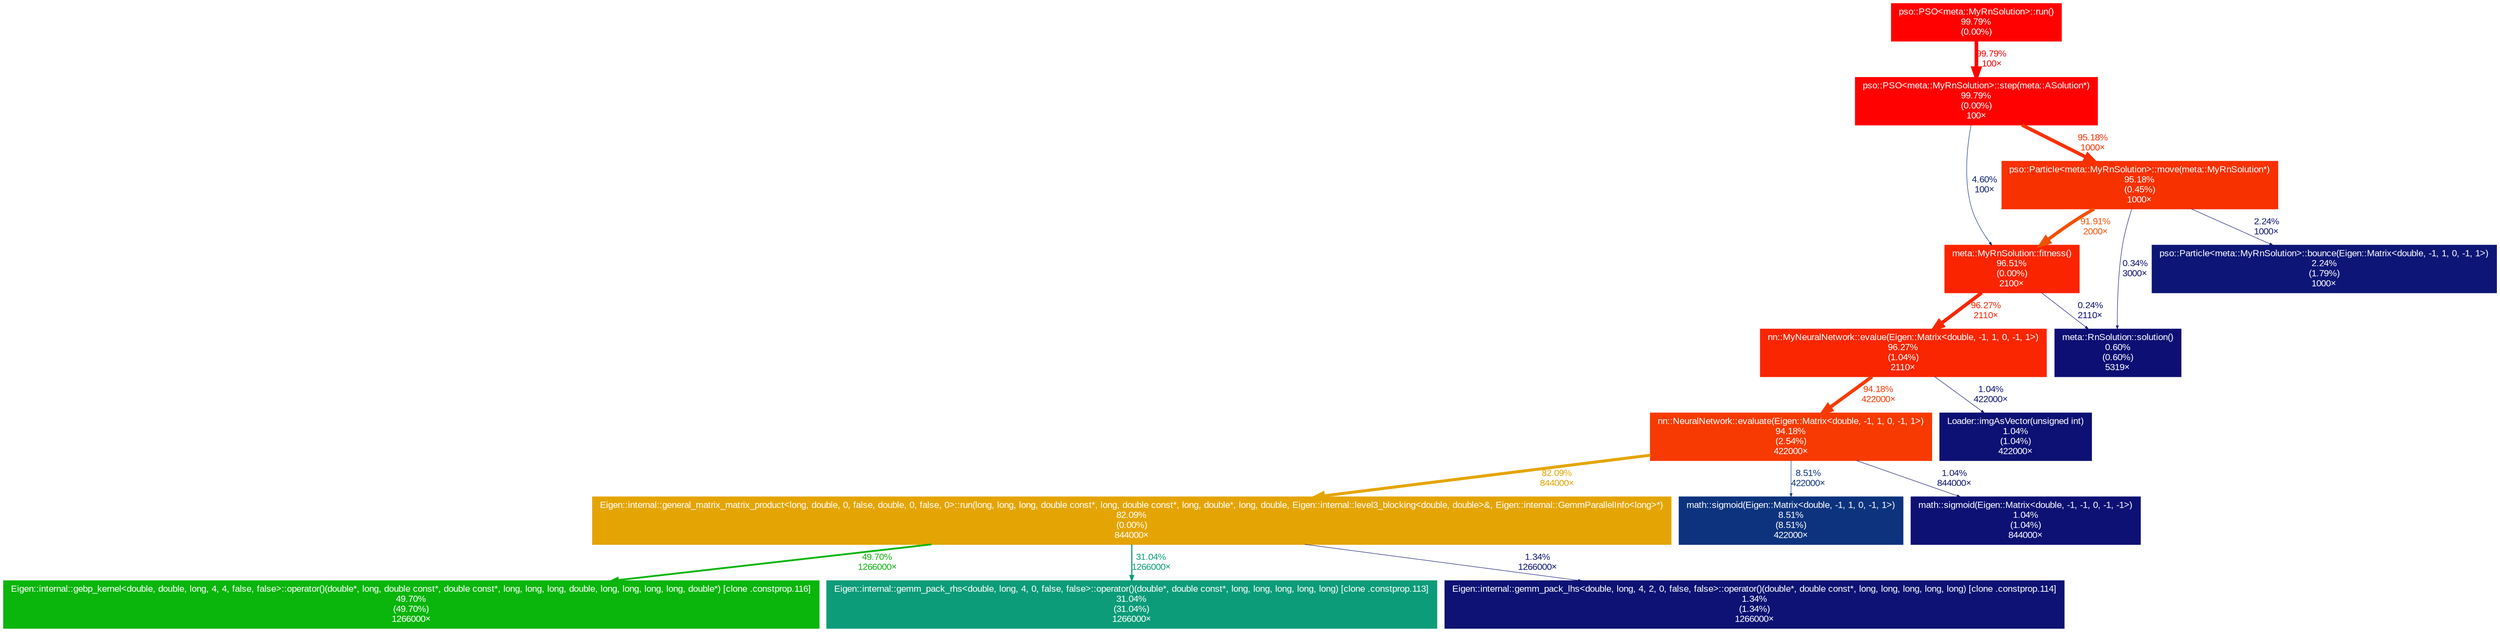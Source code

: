 digraph {
	graph [fontname=Arial, nodesep=0.125, ranksep=0.25];
	node [fontcolor=white, fontname=Arial, height=0, shape=box, style=filled, width=0];
	edge [fontname=Arial];
	1 [color="#ff0200", fontcolor="#ffffff", fontsize="10.00", label="pso::PSO<meta::MyRnSolution>::run()\n99.79%\n(0.00%)"];
	1 -> 2 [arrowsize="1.00", color="#ff0200", fontcolor="#ff0200", fontsize="10.00", label="99.79%\n100×", labeldistance="3.99", penwidth="3.99"];
	2 [color="#ff0200", fontcolor="#ffffff", fontsize="10.00", label="pso::PSO<meta::MyRnSolution>::step(meta::ASolution*)\n99.79%\n(0.00%)\n100×"];
	2 -> 3 [arrowsize="0.35", color="#0d2179", fontcolor="#0d2179", fontsize="10.00", label="4.60%\n100×", labeldistance="0.50", penwidth="0.50"];
	2 -> 5 [arrowsize="0.98", color="#f83101", fontcolor="#f83101", fontsize="10.00", label="95.18%\n1000×", labeldistance="3.81", penwidth="3.81"];
	3 [color="#fa2401", fontcolor="#ffffff", fontsize="10.00", label="meta::MyRnSolution::fitness()\n96.51%\n(0.00%)\n2100×"];
	3 -> 4 [arrowsize="0.98", color="#f92601", fontcolor="#f92601", fontsize="10.00", label="96.27%\n2110×", labeldistance="3.85", penwidth="3.85"];
	3 -> 15 [arrowsize="0.35", color="#0d0e73", fontcolor="#0d0e73", fontsize="10.00", label="0.24%\n2110×", labeldistance="0.50", penwidth="0.50"];
	4 [color="#f92601", fontcolor="#ffffff", fontsize="10.00", label="nn::MyNeuralNetwork::evalue(Eigen::Matrix<double, -1, 1, 0, -1, 1>)\n96.27%\n(1.04%)\n2110×"];
	4 -> 6 [arrowsize="0.97", color="#f63a01", fontcolor="#f63a01", fontsize="10.00", label="94.18%\n422000×", labeldistance="3.77", penwidth="3.77"];
	4 -> 14 [arrowsize="0.35", color="#0d1174", fontcolor="#0d1174", fontsize="10.00", label="1.04%\n422000×", labeldistance="0.50", penwidth="0.50"];
	5 [color="#f83101", fontcolor="#ffffff", fontsize="10.00", label="pso::Particle<meta::MyRnSolution>::move(meta::MyRnSolution*)\n95.18%\n(0.45%)\n1000×"];
	5 -> 3 [arrowsize="0.96", color="#f35002", fontcolor="#f35002", fontsize="10.00", label="91.91%\n2000×", labeldistance="3.68", penwidth="3.68"];
	5 -> 11 [arrowsize="0.35", color="#0d1676", fontcolor="#0d1676", fontsize="10.00", label="2.24%\n1000×", labeldistance="0.50", penwidth="0.50"];
	5 -> 15 [arrowsize="0.35", color="#0d0e73", fontcolor="#0d0e73", fontsize="10.00", label="0.34%\n3000×", labeldistance="0.50", penwidth="0.50"];
	6 [color="#f63a01", fontcolor="#ffffff", fontsize="10.00", label="nn::NeuralNetwork::evaluate(Eigen::Matrix<double, -1, 1, 0, -1, 1>)\n94.18%\n(2.54%)\n422000×"];
	6 -> 7 [arrowsize="0.91", color="#e4a504", fontcolor="#e4a504", fontsize="10.00", label="82.09%\n844000×", labeldistance="3.28", penwidth="3.28"];
	6 -> 10 [arrowsize="0.35", color="#0d337e", fontcolor="#0d337e", fontsize="10.00", label="8.51%\n422000×", labeldistance="0.50", penwidth="0.50"];
	6 -> 13 [arrowsize="0.35", color="#0d1174", fontcolor="#0d1174", fontsize="10.00", label="1.04%\n844000×", labeldistance="0.50", penwidth="0.50"];
	7 [color="#e4a504", fontcolor="#ffffff", fontsize="10.00", label="Eigen::internal::general_matrix_matrix_product<long, double, 0, false, double, 0, false, 0>::run(long, long, long, double const*, long, double const*, long, double*, long, double, Eigen::internal::level3_blocking<double, double>&, Eigen::internal::GemmParallelInfo<long>*)\n82.09%\n(0.00%)\n844000×"];
	7 -> 8 [arrowsize="0.70", color="#0ab50c", fontcolor="#0ab50c", fontsize="10.00", label="49.70%\n1266000×", labeldistance="1.99", penwidth="1.99"];
	7 -> 9 [arrowsize="0.56", color="#0c9c79", fontcolor="#0c9c79", fontsize="10.00", label="31.04%\n1266000×", labeldistance="1.24", penwidth="1.24"];
	7 -> 12 [arrowsize="0.35", color="#0d1274", fontcolor="#0d1274", fontsize="10.00", label="1.34%\n1266000×", labeldistance="0.50", penwidth="0.50"];
	8 [color="#0ab50c", fontcolor="#ffffff", fontsize="10.00", label="Eigen::internal::gebp_kernel<double, double, long, 4, 4, false, false>::operator()(double*, long, double const*, double const*, long, long, long, double, long, long, long, long, double*) [clone .constprop.116]\n49.70%\n(49.70%)\n1266000×"];
	9 [color="#0c9c79", fontcolor="#ffffff", fontsize="10.00", label="Eigen::internal::gemm_pack_rhs<double, long, 4, 0, false, false>::operator()(double*, double const*, long, long, long, long, long) [clone .constprop.113]\n31.04%\n(31.04%)\n1266000×"];
	10 [color="#0d337e", fontcolor="#ffffff", fontsize="10.00", label="math::sigmoid(Eigen::Matrix<double, -1, 1, 0, -1, 1>)\n8.51%\n(8.51%)\n422000×"];
	11 [color="#0d1676", fontcolor="#ffffff", fontsize="10.00", label="pso::Particle<meta::MyRnSolution>::bounce(Eigen::Matrix<double, -1, 1, 0, -1, 1>)\n2.24%\n(1.79%)\n1000×"];
	12 [color="#0d1274", fontcolor="#ffffff", fontsize="10.00", label="Eigen::internal::gemm_pack_lhs<double, long, 4, 2, 0, false, false>::operator()(double*, double const*, long, long, long, long, long) [clone .constprop.114]\n1.34%\n(1.34%)\n1266000×"];
	13 [color="#0d1174", fontcolor="#ffffff", fontsize="10.00", label="math::sigmoid(Eigen::Matrix<double, -1, -1, 0, -1, -1>)\n1.04%\n(1.04%)\n844000×"];
	14 [color="#0d1174", fontcolor="#ffffff", fontsize="10.00", label="Loader::imgAsVector(unsigned int)\n1.04%\n(1.04%)\n422000×"];
	15 [color="#0d0f74", fontcolor="#ffffff", fontsize="10.00", label="meta::RnSolution::solution()\n0.60%\n(0.60%)\n5319×"];
}
